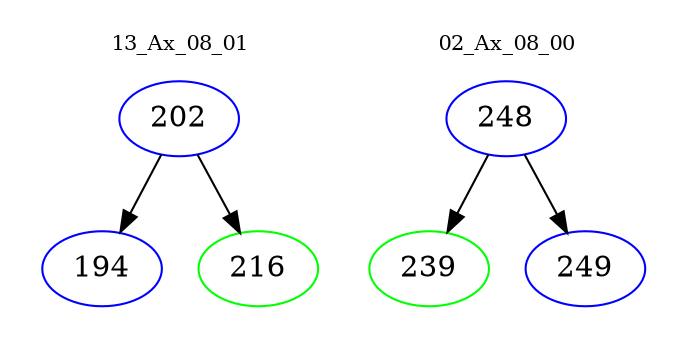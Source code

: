 digraph{
subgraph cluster_0 {
color = white
label = "13_Ax_08_01";
fontsize=10;
T0_202 [label="202", color="blue"]
T0_202 -> T0_194 [color="black"]
T0_194 [label="194", color="blue"]
T0_202 -> T0_216 [color="black"]
T0_216 [label="216", color="green"]
}
subgraph cluster_1 {
color = white
label = "02_Ax_08_00";
fontsize=10;
T1_248 [label="248", color="blue"]
T1_248 -> T1_239 [color="black"]
T1_239 [label="239", color="green"]
T1_248 -> T1_249 [color="black"]
T1_249 [label="249", color="blue"]
}
}

